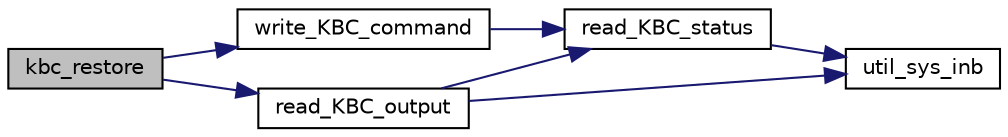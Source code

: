 digraph "kbc_restore"
{
 // LATEX_PDF_SIZE
  edge [fontname="Helvetica",fontsize="10",labelfontname="Helvetica",labelfontsize="10"];
  node [fontname="Helvetica",fontsize="10",shape=record];
  rankdir="LR";
  Node1 [label="kbc_restore",height=0.2,width=0.4,color="black", fillcolor="grey75", style="filled", fontcolor="black",tooltip="Restore the KBC configuration to MINIX's default."];
  Node1 -> Node2 [color="midnightblue",fontsize="10",style="solid"];
  Node2 [label="read_KBC_output",height=0.2,width=0.4,color="black", fillcolor="white", style="filled",URL="$keyboard_8c.html#a2a43cda4f3f1e4a217efa830e01d4e4d",tooltip="This function reads the content in the specified port."];
  Node2 -> Node3 [color="midnightblue",fontsize="10",style="solid"];
  Node3 [label="read_KBC_status",height=0.2,width=0.4,color="black", fillcolor="white", style="filled",URL="$keyboard_8c.html#ac024af91b156e4fc61ee3886b891de21",tooltip="This function reads the status of the KBC."];
  Node3 -> Node4 [color="midnightblue",fontsize="10",style="solid"];
  Node4 [label="util_sys_inb",height=0.2,width=0.4,color="black", fillcolor="white", style="filled",URL="$utils_8c.html#a79a031a8611f5b2d6afa4158e92b0fb4",tooltip="This function reads from the specified port and transforms the recevied value into an 8 bit number;."];
  Node2 -> Node4 [color="midnightblue",fontsize="10",style="solid"];
  Node1 -> Node5 [color="midnightblue",fontsize="10",style="solid"];
  Node5 [label="write_KBC_command",height=0.2,width=0.4,color="black", fillcolor="white", style="filled",URL="$keyboard_8c.html#a34b653b3939fffe883c903cdadb36d3a",tooltip="This function writes a command to the specified port."];
  Node5 -> Node3 [color="midnightblue",fontsize="10",style="solid"];
}

